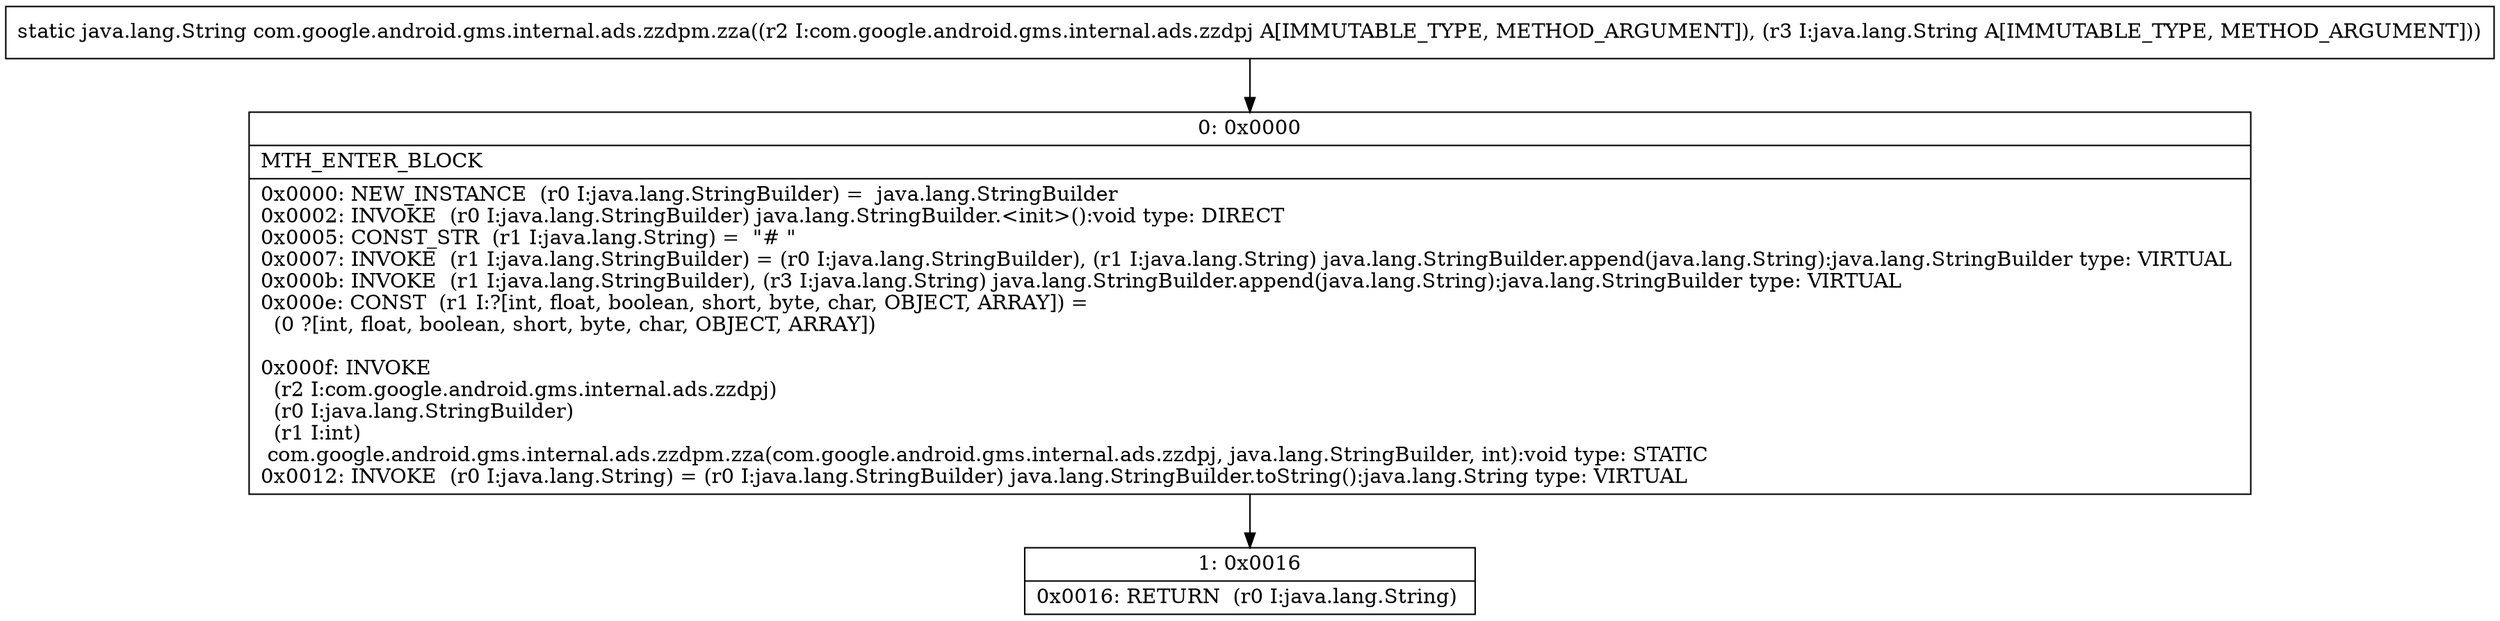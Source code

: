 digraph "CFG forcom.google.android.gms.internal.ads.zzdpm.zza(Lcom\/google\/android\/gms\/internal\/ads\/zzdpj;Ljava\/lang\/String;)Ljava\/lang\/String;" {
Node_0 [shape=record,label="{0\:\ 0x0000|MTH_ENTER_BLOCK\l|0x0000: NEW_INSTANCE  (r0 I:java.lang.StringBuilder) =  java.lang.StringBuilder \l0x0002: INVOKE  (r0 I:java.lang.StringBuilder) java.lang.StringBuilder.\<init\>():void type: DIRECT \l0x0005: CONST_STR  (r1 I:java.lang.String) =  \"# \" \l0x0007: INVOKE  (r1 I:java.lang.StringBuilder) = (r0 I:java.lang.StringBuilder), (r1 I:java.lang.String) java.lang.StringBuilder.append(java.lang.String):java.lang.StringBuilder type: VIRTUAL \l0x000b: INVOKE  (r1 I:java.lang.StringBuilder), (r3 I:java.lang.String) java.lang.StringBuilder.append(java.lang.String):java.lang.StringBuilder type: VIRTUAL \l0x000e: CONST  (r1 I:?[int, float, boolean, short, byte, char, OBJECT, ARRAY]) = \l  (0 ?[int, float, boolean, short, byte, char, OBJECT, ARRAY])\l \l0x000f: INVOKE  \l  (r2 I:com.google.android.gms.internal.ads.zzdpj)\l  (r0 I:java.lang.StringBuilder)\l  (r1 I:int)\l com.google.android.gms.internal.ads.zzdpm.zza(com.google.android.gms.internal.ads.zzdpj, java.lang.StringBuilder, int):void type: STATIC \l0x0012: INVOKE  (r0 I:java.lang.String) = (r0 I:java.lang.StringBuilder) java.lang.StringBuilder.toString():java.lang.String type: VIRTUAL \l}"];
Node_1 [shape=record,label="{1\:\ 0x0016|0x0016: RETURN  (r0 I:java.lang.String) \l}"];
MethodNode[shape=record,label="{static java.lang.String com.google.android.gms.internal.ads.zzdpm.zza((r2 I:com.google.android.gms.internal.ads.zzdpj A[IMMUTABLE_TYPE, METHOD_ARGUMENT]), (r3 I:java.lang.String A[IMMUTABLE_TYPE, METHOD_ARGUMENT])) }"];
MethodNode -> Node_0;
Node_0 -> Node_1;
}

